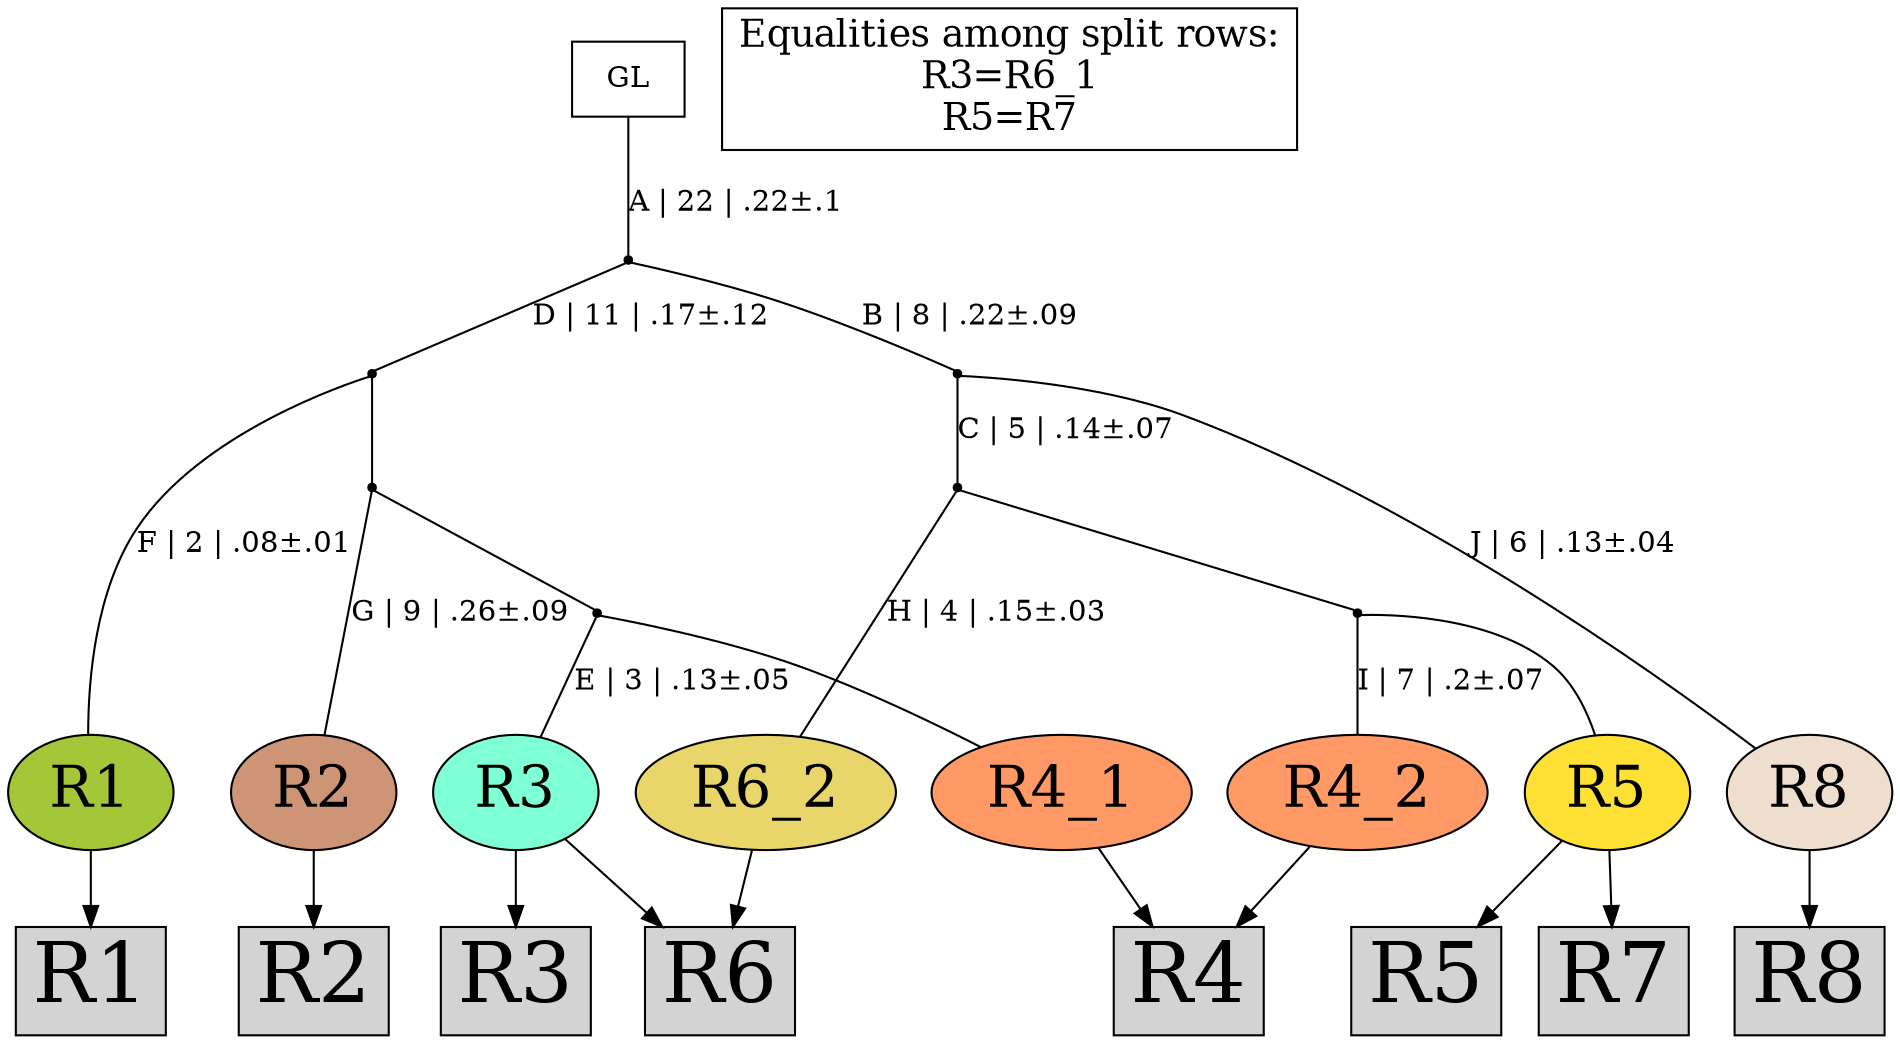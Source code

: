 digraph {
rowR1[label="R1",shape=box,style=filled,fontsize=40];
rowR2[label="R2",shape=box,style=filled,fontsize=40];
rowR3[label="R3",shape=box,style=filled,fontsize=40];
rowR6[label="R6",shape=box,style=filled,fontsize=40];
rowR4[label="R4",shape=box,style=filled,fontsize=40];
rowR5[label="R5",shape=box,style=filled,fontsize=40];
rowR7[label="R7",shape=box,style=filled,fontsize=40];
rowR8[label="R8",shape=box,style=filled,fontsize=40];
R1[label="R1",shape=oval,style=filled,fontsize=28,fillcolor="#a4c639"];
R2[label="R2",shape=oval,style=filled,fontsize=28,fillcolor="#cd9575"];
R3[label="R3",shape=oval,style=filled,fontsize=28,fillcolor="#7fffd4"];
R6_2[label="R6_2",shape=oval,style=filled,fontsize=28,fillcolor="#e9d66b"];
R4_1[label="R4_1",shape=oval,style=filled,fontsize=28,fillcolor="#ff9966"];
R4_2[label="R4_2",shape=oval,style=filled,fontsize=28,fillcolor="#ff9966"];
R5[label="R5",shape=oval,style=filled,fontsize=28,fillcolor="#ffe135"];
R8[label="R8",shape=oval,style=filled,fontsize=28,fillcolor="#efdecd"];
R1 -> rowR1[arrowhead="normal"];
R2 -> rowR2[arrowhead="normal"];
R3 -> rowR3[arrowhead="normal"];
R3 -> rowR6[arrowhead="normal"];
R6_2 -> rowR6[arrowhead="normal"];
R4_1 -> rowR4[arrowhead="normal"];
R4_2 -> rowR4[arrowhead="normal"];
R5 -> rowR5[arrowhead="normal"];
R5 -> rowR7[arrowhead="normal"];
R8 -> rowR8[arrowhead="normal"];
{rank = same;R1;R2;R3;R6_2;R4_1;R4_2;R5;R8;}
legend[label="Equalities among split rows:
R3=R6_1
R5=R7
",shape=box,fontsize=18];
Int1[shape=point,style=filled,fillcolor=black,label=""];
Int1 -> R4_2[arrowhead=none, label="I | 7 | .2±.07"];
Int1 -> R5[arrowhead=none, label=""];
Int2[shape=point,style=filled,fillcolor=black,label=""];
Int2 -> R6_2[arrowhead=none, label="H | 4 | .15±.03"];
Int2 -> Int1[arrowhead=none, label=""];
Int3[shape=point,style=filled,fillcolor=black,label=""];
Int3 -> R8[arrowhead=none, label="J | 6 | .13±.04"];
Int3 -> Int2[arrowhead=none, label="C | 5 | .14±.07"];
Int4[shape=point,style=filled,fillcolor=black,label=""];
Int4 -> R3[arrowhead=none, label="E | 3 | .13±.05"];
Int4 -> R4_1[arrowhead=none, label=""];
Int5[shape=point,style=filled,fillcolor=black,label=""];
Int5 -> R2[arrowhead=none, label="G | 9 | .26±.09"];
Int5 -> Int4[arrowhead=none, label=""];
Int6[shape=point,style=filled,fillcolor=black,label=""];
Int6 -> R1[arrowhead=none, label="F | 2 | .08±.01"];
Int6 -> Int5[arrowhead=none, label=""];
Int7[shape=point,style=filled,fillcolor=black,label=""];
Int7 -> Int3[arrowhead=none, label="B | 8 | .22±.09"];
Int7 -> Int6[arrowhead=none, label="D | 11 | .17±.12"];
GL[label="GL",shape=box,style=filled,fillcolor=white];
GL -> Int7[arrowhead=none, label="A | 22 | .22±.1"];
}